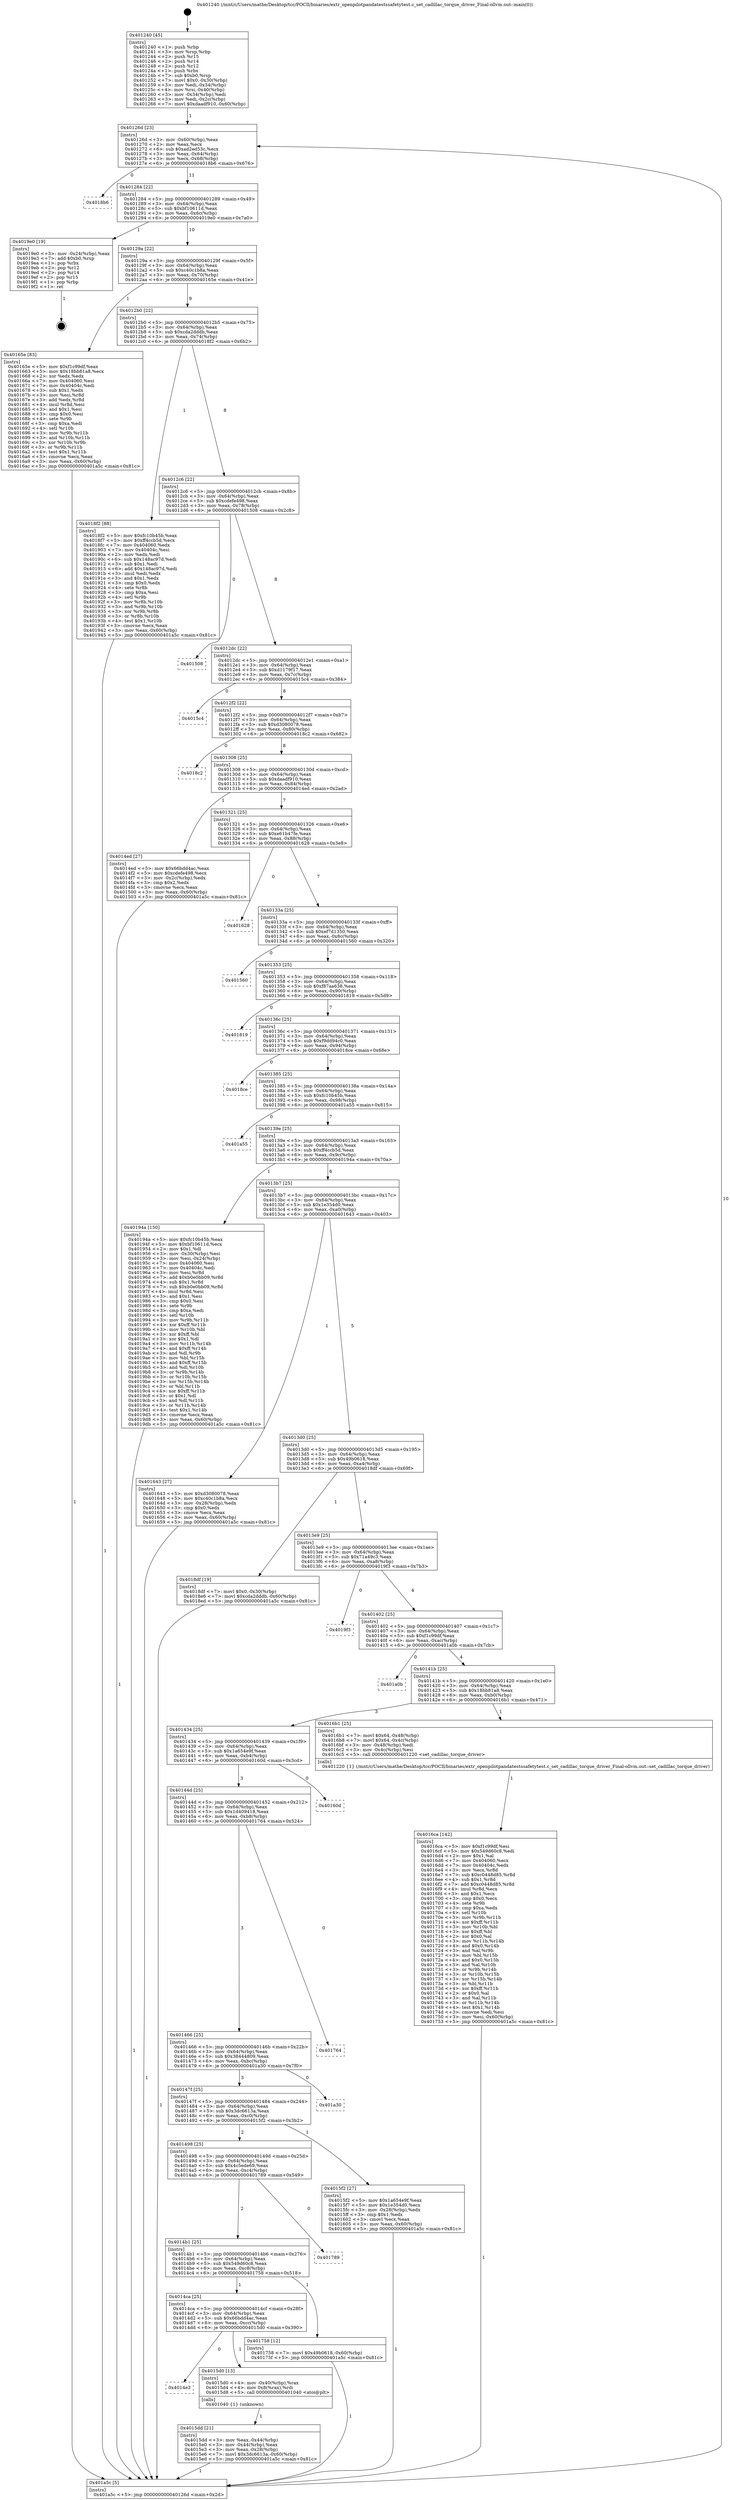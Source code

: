digraph "0x401240" {
  label = "0x401240 (/mnt/c/Users/mathe/Desktop/tcc/POCII/binaries/extr_openpilotpandatestssafetytest.c_set_cadillac_torque_driver_Final-ollvm.out::main(0))"
  labelloc = "t"
  node[shape=record]

  Entry [label="",width=0.3,height=0.3,shape=circle,fillcolor=black,style=filled]
  "0x40126d" [label="{
     0x40126d [23]\l
     | [instrs]\l
     &nbsp;&nbsp;0x40126d \<+3\>: mov -0x60(%rbp),%eax\l
     &nbsp;&nbsp;0x401270 \<+2\>: mov %eax,%ecx\l
     &nbsp;&nbsp;0x401272 \<+6\>: sub $0xad2ed53c,%ecx\l
     &nbsp;&nbsp;0x401278 \<+3\>: mov %eax,-0x64(%rbp)\l
     &nbsp;&nbsp;0x40127b \<+3\>: mov %ecx,-0x68(%rbp)\l
     &nbsp;&nbsp;0x40127e \<+6\>: je 00000000004018b6 \<main+0x676\>\l
  }"]
  "0x4018b6" [label="{
     0x4018b6\l
  }", style=dashed]
  "0x401284" [label="{
     0x401284 [22]\l
     | [instrs]\l
     &nbsp;&nbsp;0x401284 \<+5\>: jmp 0000000000401289 \<main+0x49\>\l
     &nbsp;&nbsp;0x401289 \<+3\>: mov -0x64(%rbp),%eax\l
     &nbsp;&nbsp;0x40128c \<+5\>: sub $0xbf10611d,%eax\l
     &nbsp;&nbsp;0x401291 \<+3\>: mov %eax,-0x6c(%rbp)\l
     &nbsp;&nbsp;0x401294 \<+6\>: je 00000000004019e0 \<main+0x7a0\>\l
  }"]
  Exit [label="",width=0.3,height=0.3,shape=circle,fillcolor=black,style=filled,peripheries=2]
  "0x4019e0" [label="{
     0x4019e0 [19]\l
     | [instrs]\l
     &nbsp;&nbsp;0x4019e0 \<+3\>: mov -0x24(%rbp),%eax\l
     &nbsp;&nbsp;0x4019e3 \<+7\>: add $0xb0,%rsp\l
     &nbsp;&nbsp;0x4019ea \<+1\>: pop %rbx\l
     &nbsp;&nbsp;0x4019eb \<+2\>: pop %r12\l
     &nbsp;&nbsp;0x4019ed \<+2\>: pop %r14\l
     &nbsp;&nbsp;0x4019ef \<+2\>: pop %r15\l
     &nbsp;&nbsp;0x4019f1 \<+1\>: pop %rbp\l
     &nbsp;&nbsp;0x4019f2 \<+1\>: ret\l
  }"]
  "0x40129a" [label="{
     0x40129a [22]\l
     | [instrs]\l
     &nbsp;&nbsp;0x40129a \<+5\>: jmp 000000000040129f \<main+0x5f\>\l
     &nbsp;&nbsp;0x40129f \<+3\>: mov -0x64(%rbp),%eax\l
     &nbsp;&nbsp;0x4012a2 \<+5\>: sub $0xc40c1b8a,%eax\l
     &nbsp;&nbsp;0x4012a7 \<+3\>: mov %eax,-0x70(%rbp)\l
     &nbsp;&nbsp;0x4012aa \<+6\>: je 000000000040165e \<main+0x41e\>\l
  }"]
  "0x4016ca" [label="{
     0x4016ca [142]\l
     | [instrs]\l
     &nbsp;&nbsp;0x4016ca \<+5\>: mov $0xf1c99df,%esi\l
     &nbsp;&nbsp;0x4016cf \<+5\>: mov $0x549d60c8,%edi\l
     &nbsp;&nbsp;0x4016d4 \<+2\>: mov $0x1,%al\l
     &nbsp;&nbsp;0x4016d6 \<+7\>: mov 0x404060,%ecx\l
     &nbsp;&nbsp;0x4016dd \<+7\>: mov 0x40404c,%edx\l
     &nbsp;&nbsp;0x4016e4 \<+3\>: mov %ecx,%r8d\l
     &nbsp;&nbsp;0x4016e7 \<+7\>: sub $0xc0448d85,%r8d\l
     &nbsp;&nbsp;0x4016ee \<+4\>: sub $0x1,%r8d\l
     &nbsp;&nbsp;0x4016f2 \<+7\>: add $0xc0448d85,%r8d\l
     &nbsp;&nbsp;0x4016f9 \<+4\>: imul %r8d,%ecx\l
     &nbsp;&nbsp;0x4016fd \<+3\>: and $0x1,%ecx\l
     &nbsp;&nbsp;0x401700 \<+3\>: cmp $0x0,%ecx\l
     &nbsp;&nbsp;0x401703 \<+4\>: sete %r9b\l
     &nbsp;&nbsp;0x401707 \<+3\>: cmp $0xa,%edx\l
     &nbsp;&nbsp;0x40170a \<+4\>: setl %r10b\l
     &nbsp;&nbsp;0x40170e \<+3\>: mov %r9b,%r11b\l
     &nbsp;&nbsp;0x401711 \<+4\>: xor $0xff,%r11b\l
     &nbsp;&nbsp;0x401715 \<+3\>: mov %r10b,%bl\l
     &nbsp;&nbsp;0x401718 \<+3\>: xor $0xff,%bl\l
     &nbsp;&nbsp;0x40171b \<+2\>: xor $0x0,%al\l
     &nbsp;&nbsp;0x40171d \<+3\>: mov %r11b,%r14b\l
     &nbsp;&nbsp;0x401720 \<+4\>: and $0x0,%r14b\l
     &nbsp;&nbsp;0x401724 \<+3\>: and %al,%r9b\l
     &nbsp;&nbsp;0x401727 \<+3\>: mov %bl,%r15b\l
     &nbsp;&nbsp;0x40172a \<+4\>: and $0x0,%r15b\l
     &nbsp;&nbsp;0x40172e \<+3\>: and %al,%r10b\l
     &nbsp;&nbsp;0x401731 \<+3\>: or %r9b,%r14b\l
     &nbsp;&nbsp;0x401734 \<+3\>: or %r10b,%r15b\l
     &nbsp;&nbsp;0x401737 \<+3\>: xor %r15b,%r14b\l
     &nbsp;&nbsp;0x40173a \<+3\>: or %bl,%r11b\l
     &nbsp;&nbsp;0x40173d \<+4\>: xor $0xff,%r11b\l
     &nbsp;&nbsp;0x401741 \<+2\>: or $0x0,%al\l
     &nbsp;&nbsp;0x401743 \<+3\>: and %al,%r11b\l
     &nbsp;&nbsp;0x401746 \<+3\>: or %r11b,%r14b\l
     &nbsp;&nbsp;0x401749 \<+4\>: test $0x1,%r14b\l
     &nbsp;&nbsp;0x40174d \<+3\>: cmovne %edi,%esi\l
     &nbsp;&nbsp;0x401750 \<+3\>: mov %esi,-0x60(%rbp)\l
     &nbsp;&nbsp;0x401753 \<+5\>: jmp 0000000000401a5c \<main+0x81c\>\l
  }"]
  "0x40165e" [label="{
     0x40165e [83]\l
     | [instrs]\l
     &nbsp;&nbsp;0x40165e \<+5\>: mov $0xf1c99df,%eax\l
     &nbsp;&nbsp;0x401663 \<+5\>: mov $0x18bb81a8,%ecx\l
     &nbsp;&nbsp;0x401668 \<+2\>: xor %edx,%edx\l
     &nbsp;&nbsp;0x40166a \<+7\>: mov 0x404060,%esi\l
     &nbsp;&nbsp;0x401671 \<+7\>: mov 0x40404c,%edi\l
     &nbsp;&nbsp;0x401678 \<+3\>: sub $0x1,%edx\l
     &nbsp;&nbsp;0x40167b \<+3\>: mov %esi,%r8d\l
     &nbsp;&nbsp;0x40167e \<+3\>: add %edx,%r8d\l
     &nbsp;&nbsp;0x401681 \<+4\>: imul %r8d,%esi\l
     &nbsp;&nbsp;0x401685 \<+3\>: and $0x1,%esi\l
     &nbsp;&nbsp;0x401688 \<+3\>: cmp $0x0,%esi\l
     &nbsp;&nbsp;0x40168b \<+4\>: sete %r9b\l
     &nbsp;&nbsp;0x40168f \<+3\>: cmp $0xa,%edi\l
     &nbsp;&nbsp;0x401692 \<+4\>: setl %r10b\l
     &nbsp;&nbsp;0x401696 \<+3\>: mov %r9b,%r11b\l
     &nbsp;&nbsp;0x401699 \<+3\>: and %r10b,%r11b\l
     &nbsp;&nbsp;0x40169c \<+3\>: xor %r10b,%r9b\l
     &nbsp;&nbsp;0x40169f \<+3\>: or %r9b,%r11b\l
     &nbsp;&nbsp;0x4016a2 \<+4\>: test $0x1,%r11b\l
     &nbsp;&nbsp;0x4016a6 \<+3\>: cmovne %ecx,%eax\l
     &nbsp;&nbsp;0x4016a9 \<+3\>: mov %eax,-0x60(%rbp)\l
     &nbsp;&nbsp;0x4016ac \<+5\>: jmp 0000000000401a5c \<main+0x81c\>\l
  }"]
  "0x4012b0" [label="{
     0x4012b0 [22]\l
     | [instrs]\l
     &nbsp;&nbsp;0x4012b0 \<+5\>: jmp 00000000004012b5 \<main+0x75\>\l
     &nbsp;&nbsp;0x4012b5 \<+3\>: mov -0x64(%rbp),%eax\l
     &nbsp;&nbsp;0x4012b8 \<+5\>: sub $0xcda2dddb,%eax\l
     &nbsp;&nbsp;0x4012bd \<+3\>: mov %eax,-0x74(%rbp)\l
     &nbsp;&nbsp;0x4012c0 \<+6\>: je 00000000004018f2 \<main+0x6b2\>\l
  }"]
  "0x4015dd" [label="{
     0x4015dd [21]\l
     | [instrs]\l
     &nbsp;&nbsp;0x4015dd \<+3\>: mov %eax,-0x44(%rbp)\l
     &nbsp;&nbsp;0x4015e0 \<+3\>: mov -0x44(%rbp),%eax\l
     &nbsp;&nbsp;0x4015e3 \<+3\>: mov %eax,-0x28(%rbp)\l
     &nbsp;&nbsp;0x4015e6 \<+7\>: movl $0x3dc6613a,-0x60(%rbp)\l
     &nbsp;&nbsp;0x4015ed \<+5\>: jmp 0000000000401a5c \<main+0x81c\>\l
  }"]
  "0x4018f2" [label="{
     0x4018f2 [88]\l
     | [instrs]\l
     &nbsp;&nbsp;0x4018f2 \<+5\>: mov $0xfc10b45b,%eax\l
     &nbsp;&nbsp;0x4018f7 \<+5\>: mov $0xff4ccb5d,%ecx\l
     &nbsp;&nbsp;0x4018fc \<+7\>: mov 0x404060,%edx\l
     &nbsp;&nbsp;0x401903 \<+7\>: mov 0x40404c,%esi\l
     &nbsp;&nbsp;0x40190a \<+2\>: mov %edx,%edi\l
     &nbsp;&nbsp;0x40190c \<+6\>: sub $0x148ac97d,%edi\l
     &nbsp;&nbsp;0x401912 \<+3\>: sub $0x1,%edi\l
     &nbsp;&nbsp;0x401915 \<+6\>: add $0x148ac97d,%edi\l
     &nbsp;&nbsp;0x40191b \<+3\>: imul %edi,%edx\l
     &nbsp;&nbsp;0x40191e \<+3\>: and $0x1,%edx\l
     &nbsp;&nbsp;0x401921 \<+3\>: cmp $0x0,%edx\l
     &nbsp;&nbsp;0x401924 \<+4\>: sete %r8b\l
     &nbsp;&nbsp;0x401928 \<+3\>: cmp $0xa,%esi\l
     &nbsp;&nbsp;0x40192b \<+4\>: setl %r9b\l
     &nbsp;&nbsp;0x40192f \<+3\>: mov %r8b,%r10b\l
     &nbsp;&nbsp;0x401932 \<+3\>: and %r9b,%r10b\l
     &nbsp;&nbsp;0x401935 \<+3\>: xor %r9b,%r8b\l
     &nbsp;&nbsp;0x401938 \<+3\>: or %r8b,%r10b\l
     &nbsp;&nbsp;0x40193b \<+4\>: test $0x1,%r10b\l
     &nbsp;&nbsp;0x40193f \<+3\>: cmovne %ecx,%eax\l
     &nbsp;&nbsp;0x401942 \<+3\>: mov %eax,-0x60(%rbp)\l
     &nbsp;&nbsp;0x401945 \<+5\>: jmp 0000000000401a5c \<main+0x81c\>\l
  }"]
  "0x4012c6" [label="{
     0x4012c6 [22]\l
     | [instrs]\l
     &nbsp;&nbsp;0x4012c6 \<+5\>: jmp 00000000004012cb \<main+0x8b\>\l
     &nbsp;&nbsp;0x4012cb \<+3\>: mov -0x64(%rbp),%eax\l
     &nbsp;&nbsp;0x4012ce \<+5\>: sub $0xcdefe498,%eax\l
     &nbsp;&nbsp;0x4012d3 \<+3\>: mov %eax,-0x78(%rbp)\l
     &nbsp;&nbsp;0x4012d6 \<+6\>: je 0000000000401508 \<main+0x2c8\>\l
  }"]
  "0x4014e3" [label="{
     0x4014e3\l
  }", style=dashed]
  "0x401508" [label="{
     0x401508\l
  }", style=dashed]
  "0x4012dc" [label="{
     0x4012dc [22]\l
     | [instrs]\l
     &nbsp;&nbsp;0x4012dc \<+5\>: jmp 00000000004012e1 \<main+0xa1\>\l
     &nbsp;&nbsp;0x4012e1 \<+3\>: mov -0x64(%rbp),%eax\l
     &nbsp;&nbsp;0x4012e4 \<+5\>: sub $0xd1179f17,%eax\l
     &nbsp;&nbsp;0x4012e9 \<+3\>: mov %eax,-0x7c(%rbp)\l
     &nbsp;&nbsp;0x4012ec \<+6\>: je 00000000004015c4 \<main+0x384\>\l
  }"]
  "0x4015d0" [label="{
     0x4015d0 [13]\l
     | [instrs]\l
     &nbsp;&nbsp;0x4015d0 \<+4\>: mov -0x40(%rbp),%rax\l
     &nbsp;&nbsp;0x4015d4 \<+4\>: mov 0x8(%rax),%rdi\l
     &nbsp;&nbsp;0x4015d8 \<+5\>: call 0000000000401040 \<atoi@plt\>\l
     | [calls]\l
     &nbsp;&nbsp;0x401040 \{1\} (unknown)\l
  }"]
  "0x4015c4" [label="{
     0x4015c4\l
  }", style=dashed]
  "0x4012f2" [label="{
     0x4012f2 [22]\l
     | [instrs]\l
     &nbsp;&nbsp;0x4012f2 \<+5\>: jmp 00000000004012f7 \<main+0xb7\>\l
     &nbsp;&nbsp;0x4012f7 \<+3\>: mov -0x64(%rbp),%eax\l
     &nbsp;&nbsp;0x4012fa \<+5\>: sub $0xd3080078,%eax\l
     &nbsp;&nbsp;0x4012ff \<+3\>: mov %eax,-0x80(%rbp)\l
     &nbsp;&nbsp;0x401302 \<+6\>: je 00000000004018c2 \<main+0x682\>\l
  }"]
  "0x4014ca" [label="{
     0x4014ca [25]\l
     | [instrs]\l
     &nbsp;&nbsp;0x4014ca \<+5\>: jmp 00000000004014cf \<main+0x28f\>\l
     &nbsp;&nbsp;0x4014cf \<+3\>: mov -0x64(%rbp),%eax\l
     &nbsp;&nbsp;0x4014d2 \<+5\>: sub $0x66bdd4ac,%eax\l
     &nbsp;&nbsp;0x4014d7 \<+6\>: mov %eax,-0xcc(%rbp)\l
     &nbsp;&nbsp;0x4014dd \<+6\>: je 00000000004015d0 \<main+0x390\>\l
  }"]
  "0x4018c2" [label="{
     0x4018c2\l
  }", style=dashed]
  "0x401308" [label="{
     0x401308 [25]\l
     | [instrs]\l
     &nbsp;&nbsp;0x401308 \<+5\>: jmp 000000000040130d \<main+0xcd\>\l
     &nbsp;&nbsp;0x40130d \<+3\>: mov -0x64(%rbp),%eax\l
     &nbsp;&nbsp;0x401310 \<+5\>: sub $0xdaadf910,%eax\l
     &nbsp;&nbsp;0x401315 \<+6\>: mov %eax,-0x84(%rbp)\l
     &nbsp;&nbsp;0x40131b \<+6\>: je 00000000004014ed \<main+0x2ad\>\l
  }"]
  "0x401758" [label="{
     0x401758 [12]\l
     | [instrs]\l
     &nbsp;&nbsp;0x401758 \<+7\>: movl $0x49b0618,-0x60(%rbp)\l
     &nbsp;&nbsp;0x40175f \<+5\>: jmp 0000000000401a5c \<main+0x81c\>\l
  }"]
  "0x4014ed" [label="{
     0x4014ed [27]\l
     | [instrs]\l
     &nbsp;&nbsp;0x4014ed \<+5\>: mov $0x66bdd4ac,%eax\l
     &nbsp;&nbsp;0x4014f2 \<+5\>: mov $0xcdefe498,%ecx\l
     &nbsp;&nbsp;0x4014f7 \<+3\>: mov -0x2c(%rbp),%edx\l
     &nbsp;&nbsp;0x4014fa \<+3\>: cmp $0x2,%edx\l
     &nbsp;&nbsp;0x4014fd \<+3\>: cmovne %ecx,%eax\l
     &nbsp;&nbsp;0x401500 \<+3\>: mov %eax,-0x60(%rbp)\l
     &nbsp;&nbsp;0x401503 \<+5\>: jmp 0000000000401a5c \<main+0x81c\>\l
  }"]
  "0x401321" [label="{
     0x401321 [25]\l
     | [instrs]\l
     &nbsp;&nbsp;0x401321 \<+5\>: jmp 0000000000401326 \<main+0xe6\>\l
     &nbsp;&nbsp;0x401326 \<+3\>: mov -0x64(%rbp),%eax\l
     &nbsp;&nbsp;0x401329 \<+5\>: sub $0xe61b47fe,%eax\l
     &nbsp;&nbsp;0x40132e \<+6\>: mov %eax,-0x88(%rbp)\l
     &nbsp;&nbsp;0x401334 \<+6\>: je 0000000000401628 \<main+0x3e8\>\l
  }"]
  "0x401a5c" [label="{
     0x401a5c [5]\l
     | [instrs]\l
     &nbsp;&nbsp;0x401a5c \<+5\>: jmp 000000000040126d \<main+0x2d\>\l
  }"]
  "0x401240" [label="{
     0x401240 [45]\l
     | [instrs]\l
     &nbsp;&nbsp;0x401240 \<+1\>: push %rbp\l
     &nbsp;&nbsp;0x401241 \<+3\>: mov %rsp,%rbp\l
     &nbsp;&nbsp;0x401244 \<+2\>: push %r15\l
     &nbsp;&nbsp;0x401246 \<+2\>: push %r14\l
     &nbsp;&nbsp;0x401248 \<+2\>: push %r12\l
     &nbsp;&nbsp;0x40124a \<+1\>: push %rbx\l
     &nbsp;&nbsp;0x40124b \<+7\>: sub $0xb0,%rsp\l
     &nbsp;&nbsp;0x401252 \<+7\>: movl $0x0,-0x30(%rbp)\l
     &nbsp;&nbsp;0x401259 \<+3\>: mov %edi,-0x34(%rbp)\l
     &nbsp;&nbsp;0x40125c \<+4\>: mov %rsi,-0x40(%rbp)\l
     &nbsp;&nbsp;0x401260 \<+3\>: mov -0x34(%rbp),%edi\l
     &nbsp;&nbsp;0x401263 \<+3\>: mov %edi,-0x2c(%rbp)\l
     &nbsp;&nbsp;0x401266 \<+7\>: movl $0xdaadf910,-0x60(%rbp)\l
  }"]
  "0x4014b1" [label="{
     0x4014b1 [25]\l
     | [instrs]\l
     &nbsp;&nbsp;0x4014b1 \<+5\>: jmp 00000000004014b6 \<main+0x276\>\l
     &nbsp;&nbsp;0x4014b6 \<+3\>: mov -0x64(%rbp),%eax\l
     &nbsp;&nbsp;0x4014b9 \<+5\>: sub $0x549d60c8,%eax\l
     &nbsp;&nbsp;0x4014be \<+6\>: mov %eax,-0xc8(%rbp)\l
     &nbsp;&nbsp;0x4014c4 \<+6\>: je 0000000000401758 \<main+0x518\>\l
  }"]
  "0x401628" [label="{
     0x401628\l
  }", style=dashed]
  "0x40133a" [label="{
     0x40133a [25]\l
     | [instrs]\l
     &nbsp;&nbsp;0x40133a \<+5\>: jmp 000000000040133f \<main+0xff\>\l
     &nbsp;&nbsp;0x40133f \<+3\>: mov -0x64(%rbp),%eax\l
     &nbsp;&nbsp;0x401342 \<+5\>: sub $0xef7d1350,%eax\l
     &nbsp;&nbsp;0x401347 \<+6\>: mov %eax,-0x8c(%rbp)\l
     &nbsp;&nbsp;0x40134d \<+6\>: je 0000000000401560 \<main+0x320\>\l
  }"]
  "0x401789" [label="{
     0x401789\l
  }", style=dashed]
  "0x401560" [label="{
     0x401560\l
  }", style=dashed]
  "0x401353" [label="{
     0x401353 [25]\l
     | [instrs]\l
     &nbsp;&nbsp;0x401353 \<+5\>: jmp 0000000000401358 \<main+0x118\>\l
     &nbsp;&nbsp;0x401358 \<+3\>: mov -0x64(%rbp),%eax\l
     &nbsp;&nbsp;0x40135b \<+5\>: sub $0xf87aa638,%eax\l
     &nbsp;&nbsp;0x401360 \<+6\>: mov %eax,-0x90(%rbp)\l
     &nbsp;&nbsp;0x401366 \<+6\>: je 0000000000401819 \<main+0x5d9\>\l
  }"]
  "0x401498" [label="{
     0x401498 [25]\l
     | [instrs]\l
     &nbsp;&nbsp;0x401498 \<+5\>: jmp 000000000040149d \<main+0x25d\>\l
     &nbsp;&nbsp;0x40149d \<+3\>: mov -0x64(%rbp),%eax\l
     &nbsp;&nbsp;0x4014a0 \<+5\>: sub $0x4c5ede69,%eax\l
     &nbsp;&nbsp;0x4014a5 \<+6\>: mov %eax,-0xc4(%rbp)\l
     &nbsp;&nbsp;0x4014ab \<+6\>: je 0000000000401789 \<main+0x549\>\l
  }"]
  "0x401819" [label="{
     0x401819\l
  }", style=dashed]
  "0x40136c" [label="{
     0x40136c [25]\l
     | [instrs]\l
     &nbsp;&nbsp;0x40136c \<+5\>: jmp 0000000000401371 \<main+0x131\>\l
     &nbsp;&nbsp;0x401371 \<+3\>: mov -0x64(%rbp),%eax\l
     &nbsp;&nbsp;0x401374 \<+5\>: sub $0xf9dd94c0,%eax\l
     &nbsp;&nbsp;0x401379 \<+6\>: mov %eax,-0x94(%rbp)\l
     &nbsp;&nbsp;0x40137f \<+6\>: je 00000000004018ce \<main+0x68e\>\l
  }"]
  "0x4015f2" [label="{
     0x4015f2 [27]\l
     | [instrs]\l
     &nbsp;&nbsp;0x4015f2 \<+5\>: mov $0x1a654e9f,%eax\l
     &nbsp;&nbsp;0x4015f7 \<+5\>: mov $0x1e354d0,%ecx\l
     &nbsp;&nbsp;0x4015fc \<+3\>: mov -0x28(%rbp),%edx\l
     &nbsp;&nbsp;0x4015ff \<+3\>: cmp $0x1,%edx\l
     &nbsp;&nbsp;0x401602 \<+3\>: cmovl %ecx,%eax\l
     &nbsp;&nbsp;0x401605 \<+3\>: mov %eax,-0x60(%rbp)\l
     &nbsp;&nbsp;0x401608 \<+5\>: jmp 0000000000401a5c \<main+0x81c\>\l
  }"]
  "0x4018ce" [label="{
     0x4018ce\l
  }", style=dashed]
  "0x401385" [label="{
     0x401385 [25]\l
     | [instrs]\l
     &nbsp;&nbsp;0x401385 \<+5\>: jmp 000000000040138a \<main+0x14a\>\l
     &nbsp;&nbsp;0x40138a \<+3\>: mov -0x64(%rbp),%eax\l
     &nbsp;&nbsp;0x40138d \<+5\>: sub $0xfc10b45b,%eax\l
     &nbsp;&nbsp;0x401392 \<+6\>: mov %eax,-0x98(%rbp)\l
     &nbsp;&nbsp;0x401398 \<+6\>: je 0000000000401a55 \<main+0x815\>\l
  }"]
  "0x40147f" [label="{
     0x40147f [25]\l
     | [instrs]\l
     &nbsp;&nbsp;0x40147f \<+5\>: jmp 0000000000401484 \<main+0x244\>\l
     &nbsp;&nbsp;0x401484 \<+3\>: mov -0x64(%rbp),%eax\l
     &nbsp;&nbsp;0x401487 \<+5\>: sub $0x3dc6613a,%eax\l
     &nbsp;&nbsp;0x40148c \<+6\>: mov %eax,-0xc0(%rbp)\l
     &nbsp;&nbsp;0x401492 \<+6\>: je 00000000004015f2 \<main+0x3b2\>\l
  }"]
  "0x401a55" [label="{
     0x401a55\l
  }", style=dashed]
  "0x40139e" [label="{
     0x40139e [25]\l
     | [instrs]\l
     &nbsp;&nbsp;0x40139e \<+5\>: jmp 00000000004013a3 \<main+0x163\>\l
     &nbsp;&nbsp;0x4013a3 \<+3\>: mov -0x64(%rbp),%eax\l
     &nbsp;&nbsp;0x4013a6 \<+5\>: sub $0xff4ccb5d,%eax\l
     &nbsp;&nbsp;0x4013ab \<+6\>: mov %eax,-0x9c(%rbp)\l
     &nbsp;&nbsp;0x4013b1 \<+6\>: je 000000000040194a \<main+0x70a\>\l
  }"]
  "0x401a30" [label="{
     0x401a30\l
  }", style=dashed]
  "0x40194a" [label="{
     0x40194a [150]\l
     | [instrs]\l
     &nbsp;&nbsp;0x40194a \<+5\>: mov $0xfc10b45b,%eax\l
     &nbsp;&nbsp;0x40194f \<+5\>: mov $0xbf10611d,%ecx\l
     &nbsp;&nbsp;0x401954 \<+2\>: mov $0x1,%dl\l
     &nbsp;&nbsp;0x401956 \<+3\>: mov -0x30(%rbp),%esi\l
     &nbsp;&nbsp;0x401959 \<+3\>: mov %esi,-0x24(%rbp)\l
     &nbsp;&nbsp;0x40195c \<+7\>: mov 0x404060,%esi\l
     &nbsp;&nbsp;0x401963 \<+7\>: mov 0x40404c,%edi\l
     &nbsp;&nbsp;0x40196a \<+3\>: mov %esi,%r8d\l
     &nbsp;&nbsp;0x40196d \<+7\>: add $0xb0e0bb09,%r8d\l
     &nbsp;&nbsp;0x401974 \<+4\>: sub $0x1,%r8d\l
     &nbsp;&nbsp;0x401978 \<+7\>: sub $0xb0e0bb09,%r8d\l
     &nbsp;&nbsp;0x40197f \<+4\>: imul %r8d,%esi\l
     &nbsp;&nbsp;0x401983 \<+3\>: and $0x1,%esi\l
     &nbsp;&nbsp;0x401986 \<+3\>: cmp $0x0,%esi\l
     &nbsp;&nbsp;0x401989 \<+4\>: sete %r9b\l
     &nbsp;&nbsp;0x40198d \<+3\>: cmp $0xa,%edi\l
     &nbsp;&nbsp;0x401990 \<+4\>: setl %r10b\l
     &nbsp;&nbsp;0x401994 \<+3\>: mov %r9b,%r11b\l
     &nbsp;&nbsp;0x401997 \<+4\>: xor $0xff,%r11b\l
     &nbsp;&nbsp;0x40199b \<+3\>: mov %r10b,%bl\l
     &nbsp;&nbsp;0x40199e \<+3\>: xor $0xff,%bl\l
     &nbsp;&nbsp;0x4019a1 \<+3\>: xor $0x1,%dl\l
     &nbsp;&nbsp;0x4019a4 \<+3\>: mov %r11b,%r14b\l
     &nbsp;&nbsp;0x4019a7 \<+4\>: and $0xff,%r14b\l
     &nbsp;&nbsp;0x4019ab \<+3\>: and %dl,%r9b\l
     &nbsp;&nbsp;0x4019ae \<+3\>: mov %bl,%r15b\l
     &nbsp;&nbsp;0x4019b1 \<+4\>: and $0xff,%r15b\l
     &nbsp;&nbsp;0x4019b5 \<+3\>: and %dl,%r10b\l
     &nbsp;&nbsp;0x4019b8 \<+3\>: or %r9b,%r14b\l
     &nbsp;&nbsp;0x4019bb \<+3\>: or %r10b,%r15b\l
     &nbsp;&nbsp;0x4019be \<+3\>: xor %r15b,%r14b\l
     &nbsp;&nbsp;0x4019c1 \<+3\>: or %bl,%r11b\l
     &nbsp;&nbsp;0x4019c4 \<+4\>: xor $0xff,%r11b\l
     &nbsp;&nbsp;0x4019c8 \<+3\>: or $0x1,%dl\l
     &nbsp;&nbsp;0x4019cb \<+3\>: and %dl,%r11b\l
     &nbsp;&nbsp;0x4019ce \<+3\>: or %r11b,%r14b\l
     &nbsp;&nbsp;0x4019d1 \<+4\>: test $0x1,%r14b\l
     &nbsp;&nbsp;0x4019d5 \<+3\>: cmovne %ecx,%eax\l
     &nbsp;&nbsp;0x4019d8 \<+3\>: mov %eax,-0x60(%rbp)\l
     &nbsp;&nbsp;0x4019db \<+5\>: jmp 0000000000401a5c \<main+0x81c\>\l
  }"]
  "0x4013b7" [label="{
     0x4013b7 [25]\l
     | [instrs]\l
     &nbsp;&nbsp;0x4013b7 \<+5\>: jmp 00000000004013bc \<main+0x17c\>\l
     &nbsp;&nbsp;0x4013bc \<+3\>: mov -0x64(%rbp),%eax\l
     &nbsp;&nbsp;0x4013bf \<+5\>: sub $0x1e354d0,%eax\l
     &nbsp;&nbsp;0x4013c4 \<+6\>: mov %eax,-0xa0(%rbp)\l
     &nbsp;&nbsp;0x4013ca \<+6\>: je 0000000000401643 \<main+0x403\>\l
  }"]
  "0x401466" [label="{
     0x401466 [25]\l
     | [instrs]\l
     &nbsp;&nbsp;0x401466 \<+5\>: jmp 000000000040146b \<main+0x22b\>\l
     &nbsp;&nbsp;0x40146b \<+3\>: mov -0x64(%rbp),%eax\l
     &nbsp;&nbsp;0x40146e \<+5\>: sub $0x38444809,%eax\l
     &nbsp;&nbsp;0x401473 \<+6\>: mov %eax,-0xbc(%rbp)\l
     &nbsp;&nbsp;0x401479 \<+6\>: je 0000000000401a30 \<main+0x7f0\>\l
  }"]
  "0x401643" [label="{
     0x401643 [27]\l
     | [instrs]\l
     &nbsp;&nbsp;0x401643 \<+5\>: mov $0xd3080078,%eax\l
     &nbsp;&nbsp;0x401648 \<+5\>: mov $0xc40c1b8a,%ecx\l
     &nbsp;&nbsp;0x40164d \<+3\>: mov -0x28(%rbp),%edx\l
     &nbsp;&nbsp;0x401650 \<+3\>: cmp $0x0,%edx\l
     &nbsp;&nbsp;0x401653 \<+3\>: cmove %ecx,%eax\l
     &nbsp;&nbsp;0x401656 \<+3\>: mov %eax,-0x60(%rbp)\l
     &nbsp;&nbsp;0x401659 \<+5\>: jmp 0000000000401a5c \<main+0x81c\>\l
  }"]
  "0x4013d0" [label="{
     0x4013d0 [25]\l
     | [instrs]\l
     &nbsp;&nbsp;0x4013d0 \<+5\>: jmp 00000000004013d5 \<main+0x195\>\l
     &nbsp;&nbsp;0x4013d5 \<+3\>: mov -0x64(%rbp),%eax\l
     &nbsp;&nbsp;0x4013d8 \<+5\>: sub $0x49b0618,%eax\l
     &nbsp;&nbsp;0x4013dd \<+6\>: mov %eax,-0xa4(%rbp)\l
     &nbsp;&nbsp;0x4013e3 \<+6\>: je 00000000004018df \<main+0x69f\>\l
  }"]
  "0x401764" [label="{
     0x401764\l
  }", style=dashed]
  "0x4018df" [label="{
     0x4018df [19]\l
     | [instrs]\l
     &nbsp;&nbsp;0x4018df \<+7\>: movl $0x0,-0x30(%rbp)\l
     &nbsp;&nbsp;0x4018e6 \<+7\>: movl $0xcda2dddb,-0x60(%rbp)\l
     &nbsp;&nbsp;0x4018ed \<+5\>: jmp 0000000000401a5c \<main+0x81c\>\l
  }"]
  "0x4013e9" [label="{
     0x4013e9 [25]\l
     | [instrs]\l
     &nbsp;&nbsp;0x4013e9 \<+5\>: jmp 00000000004013ee \<main+0x1ae\>\l
     &nbsp;&nbsp;0x4013ee \<+3\>: mov -0x64(%rbp),%eax\l
     &nbsp;&nbsp;0x4013f1 \<+5\>: sub $0x71a49c3,%eax\l
     &nbsp;&nbsp;0x4013f6 \<+6\>: mov %eax,-0xa8(%rbp)\l
     &nbsp;&nbsp;0x4013fc \<+6\>: je 00000000004019f3 \<main+0x7b3\>\l
  }"]
  "0x40144d" [label="{
     0x40144d [25]\l
     | [instrs]\l
     &nbsp;&nbsp;0x40144d \<+5\>: jmp 0000000000401452 \<main+0x212\>\l
     &nbsp;&nbsp;0x401452 \<+3\>: mov -0x64(%rbp),%eax\l
     &nbsp;&nbsp;0x401455 \<+5\>: sub $0x1d409418,%eax\l
     &nbsp;&nbsp;0x40145a \<+6\>: mov %eax,-0xb8(%rbp)\l
     &nbsp;&nbsp;0x401460 \<+6\>: je 0000000000401764 \<main+0x524\>\l
  }"]
  "0x4019f3" [label="{
     0x4019f3\l
  }", style=dashed]
  "0x401402" [label="{
     0x401402 [25]\l
     | [instrs]\l
     &nbsp;&nbsp;0x401402 \<+5\>: jmp 0000000000401407 \<main+0x1c7\>\l
     &nbsp;&nbsp;0x401407 \<+3\>: mov -0x64(%rbp),%eax\l
     &nbsp;&nbsp;0x40140a \<+5\>: sub $0xf1c99df,%eax\l
     &nbsp;&nbsp;0x40140f \<+6\>: mov %eax,-0xac(%rbp)\l
     &nbsp;&nbsp;0x401415 \<+6\>: je 0000000000401a0b \<main+0x7cb\>\l
  }"]
  "0x40160d" [label="{
     0x40160d\l
  }", style=dashed]
  "0x401a0b" [label="{
     0x401a0b\l
  }", style=dashed]
  "0x40141b" [label="{
     0x40141b [25]\l
     | [instrs]\l
     &nbsp;&nbsp;0x40141b \<+5\>: jmp 0000000000401420 \<main+0x1e0\>\l
     &nbsp;&nbsp;0x401420 \<+3\>: mov -0x64(%rbp),%eax\l
     &nbsp;&nbsp;0x401423 \<+5\>: sub $0x18bb81a8,%eax\l
     &nbsp;&nbsp;0x401428 \<+6\>: mov %eax,-0xb0(%rbp)\l
     &nbsp;&nbsp;0x40142e \<+6\>: je 00000000004016b1 \<main+0x471\>\l
  }"]
  "0x401434" [label="{
     0x401434 [25]\l
     | [instrs]\l
     &nbsp;&nbsp;0x401434 \<+5\>: jmp 0000000000401439 \<main+0x1f9\>\l
     &nbsp;&nbsp;0x401439 \<+3\>: mov -0x64(%rbp),%eax\l
     &nbsp;&nbsp;0x40143c \<+5\>: sub $0x1a654e9f,%eax\l
     &nbsp;&nbsp;0x401441 \<+6\>: mov %eax,-0xb4(%rbp)\l
     &nbsp;&nbsp;0x401447 \<+6\>: je 000000000040160d \<main+0x3cd\>\l
  }"]
  "0x4016b1" [label="{
     0x4016b1 [25]\l
     | [instrs]\l
     &nbsp;&nbsp;0x4016b1 \<+7\>: movl $0x64,-0x48(%rbp)\l
     &nbsp;&nbsp;0x4016b8 \<+7\>: movl $0x64,-0x4c(%rbp)\l
     &nbsp;&nbsp;0x4016bf \<+3\>: mov -0x48(%rbp),%edi\l
     &nbsp;&nbsp;0x4016c2 \<+3\>: mov -0x4c(%rbp),%esi\l
     &nbsp;&nbsp;0x4016c5 \<+5\>: call 0000000000401220 \<set_cadillac_torque_driver\>\l
     | [calls]\l
     &nbsp;&nbsp;0x401220 \{1\} (/mnt/c/Users/mathe/Desktop/tcc/POCII/binaries/extr_openpilotpandatestssafetytest.c_set_cadillac_torque_driver_Final-ollvm.out::set_cadillac_torque_driver)\l
  }"]
  Entry -> "0x401240" [label=" 1"]
  "0x40126d" -> "0x4018b6" [label=" 0"]
  "0x40126d" -> "0x401284" [label=" 11"]
  "0x4019e0" -> Exit [label=" 1"]
  "0x401284" -> "0x4019e0" [label=" 1"]
  "0x401284" -> "0x40129a" [label=" 10"]
  "0x40194a" -> "0x401a5c" [label=" 1"]
  "0x40129a" -> "0x40165e" [label=" 1"]
  "0x40129a" -> "0x4012b0" [label=" 9"]
  "0x4018f2" -> "0x401a5c" [label=" 1"]
  "0x4012b0" -> "0x4018f2" [label=" 1"]
  "0x4012b0" -> "0x4012c6" [label=" 8"]
  "0x4018df" -> "0x401a5c" [label=" 1"]
  "0x4012c6" -> "0x401508" [label=" 0"]
  "0x4012c6" -> "0x4012dc" [label=" 8"]
  "0x401758" -> "0x401a5c" [label=" 1"]
  "0x4012dc" -> "0x4015c4" [label=" 0"]
  "0x4012dc" -> "0x4012f2" [label=" 8"]
  "0x4016ca" -> "0x401a5c" [label=" 1"]
  "0x4012f2" -> "0x4018c2" [label=" 0"]
  "0x4012f2" -> "0x401308" [label=" 8"]
  "0x40165e" -> "0x401a5c" [label=" 1"]
  "0x401308" -> "0x4014ed" [label=" 1"]
  "0x401308" -> "0x401321" [label=" 7"]
  "0x4014ed" -> "0x401a5c" [label=" 1"]
  "0x401240" -> "0x40126d" [label=" 1"]
  "0x401a5c" -> "0x40126d" [label=" 10"]
  "0x401643" -> "0x401a5c" [label=" 1"]
  "0x401321" -> "0x401628" [label=" 0"]
  "0x401321" -> "0x40133a" [label=" 7"]
  "0x4015dd" -> "0x401a5c" [label=" 1"]
  "0x40133a" -> "0x401560" [label=" 0"]
  "0x40133a" -> "0x401353" [label=" 7"]
  "0x4015d0" -> "0x4015dd" [label=" 1"]
  "0x401353" -> "0x401819" [label=" 0"]
  "0x401353" -> "0x40136c" [label=" 7"]
  "0x4014ca" -> "0x4015d0" [label=" 1"]
  "0x40136c" -> "0x4018ce" [label=" 0"]
  "0x40136c" -> "0x401385" [label=" 7"]
  "0x4016b1" -> "0x4016ca" [label=" 1"]
  "0x401385" -> "0x401a55" [label=" 0"]
  "0x401385" -> "0x40139e" [label=" 7"]
  "0x4014b1" -> "0x401758" [label=" 1"]
  "0x40139e" -> "0x40194a" [label=" 1"]
  "0x40139e" -> "0x4013b7" [label=" 6"]
  "0x4015f2" -> "0x401a5c" [label=" 1"]
  "0x4013b7" -> "0x401643" [label=" 1"]
  "0x4013b7" -> "0x4013d0" [label=" 5"]
  "0x401498" -> "0x401789" [label=" 0"]
  "0x4013d0" -> "0x4018df" [label=" 1"]
  "0x4013d0" -> "0x4013e9" [label=" 4"]
  "0x4014ca" -> "0x4014e3" [label=" 0"]
  "0x4013e9" -> "0x4019f3" [label=" 0"]
  "0x4013e9" -> "0x401402" [label=" 4"]
  "0x40147f" -> "0x4015f2" [label=" 1"]
  "0x401402" -> "0x401a0b" [label=" 0"]
  "0x401402" -> "0x40141b" [label=" 4"]
  "0x4014b1" -> "0x4014ca" [label=" 1"]
  "0x40141b" -> "0x4016b1" [label=" 1"]
  "0x40141b" -> "0x401434" [label=" 3"]
  "0x401466" -> "0x40147f" [label=" 3"]
  "0x401434" -> "0x40160d" [label=" 0"]
  "0x401434" -> "0x40144d" [label=" 3"]
  "0x40147f" -> "0x401498" [label=" 2"]
  "0x40144d" -> "0x401764" [label=" 0"]
  "0x40144d" -> "0x401466" [label=" 3"]
  "0x401498" -> "0x4014b1" [label=" 2"]
  "0x401466" -> "0x401a30" [label=" 0"]
}
